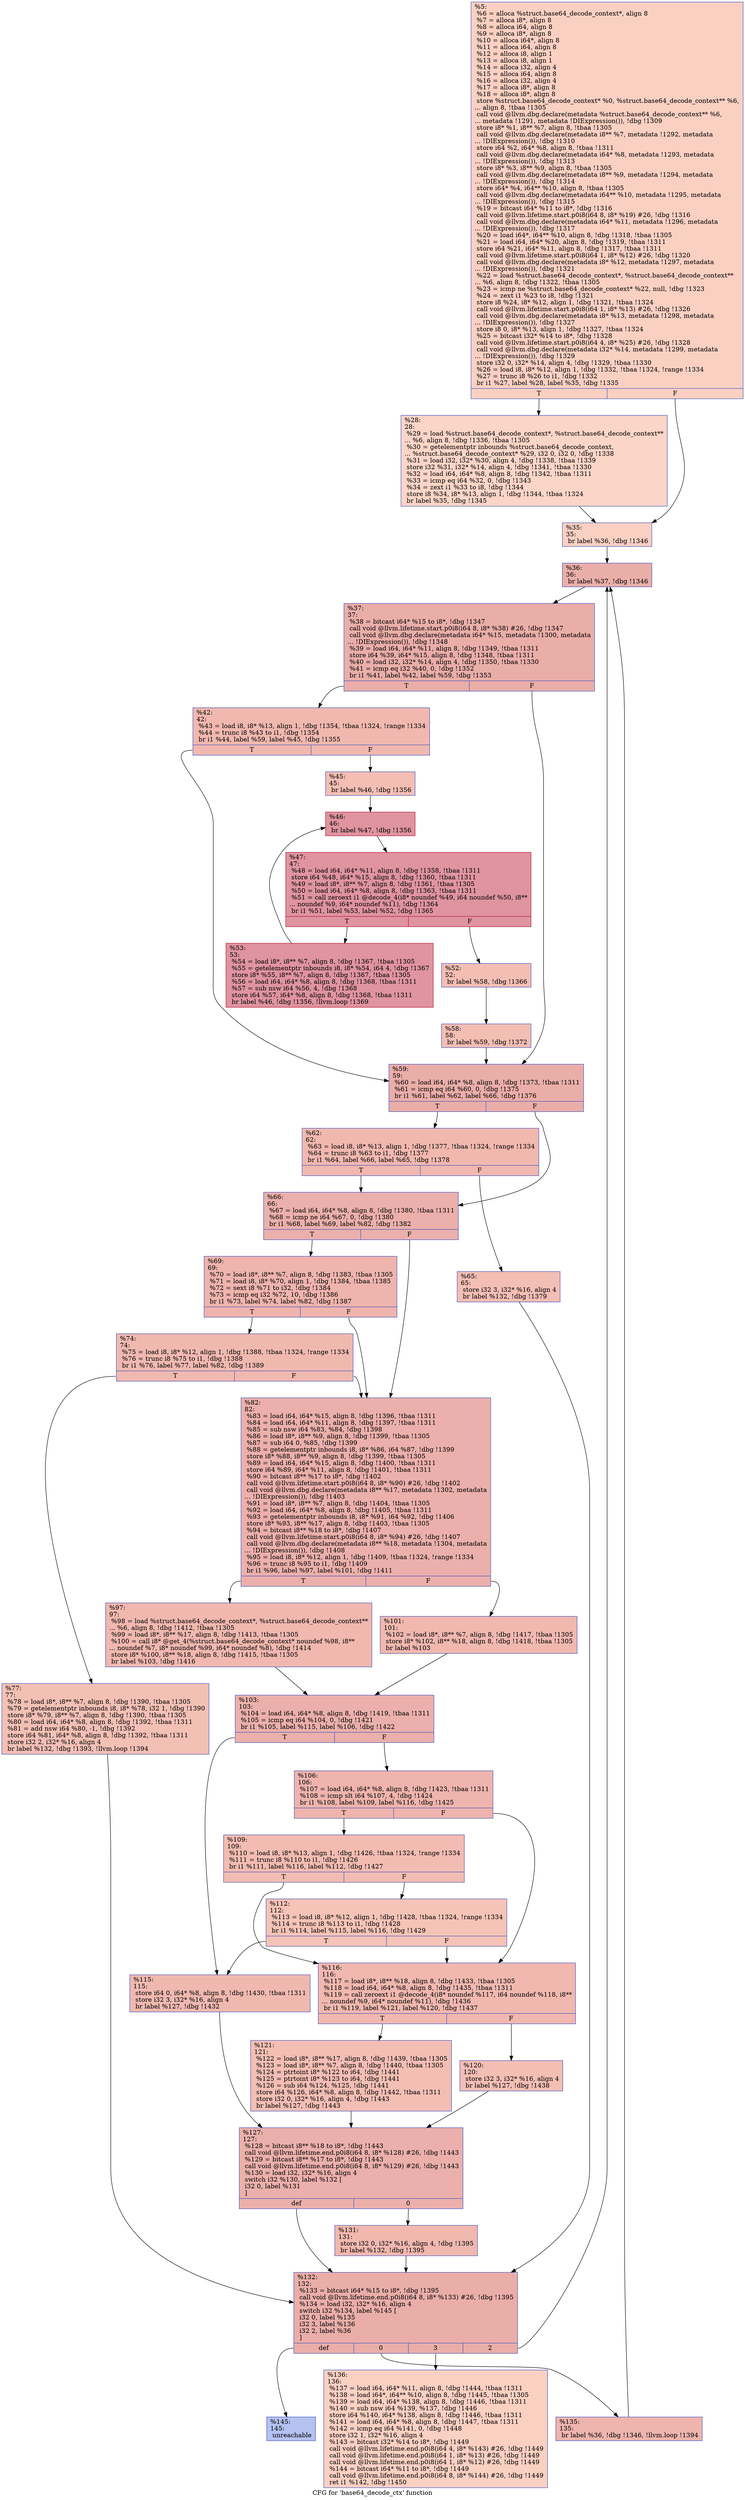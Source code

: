 digraph "CFG for 'base64_decode_ctx' function" {
	label="CFG for 'base64_decode_ctx' function";

	Node0x2015660 [shape=record,color="#3d50c3ff", style=filled, fillcolor="#f3947570",label="{%5:\l  %6 = alloca %struct.base64_decode_context*, align 8\l  %7 = alloca i8*, align 8\l  %8 = alloca i64, align 8\l  %9 = alloca i8*, align 8\l  %10 = alloca i64*, align 8\l  %11 = alloca i64, align 8\l  %12 = alloca i8, align 1\l  %13 = alloca i8, align 1\l  %14 = alloca i32, align 4\l  %15 = alloca i64, align 8\l  %16 = alloca i32, align 4\l  %17 = alloca i8*, align 8\l  %18 = alloca i8*, align 8\l  store %struct.base64_decode_context* %0, %struct.base64_decode_context** %6,\l... align 8, !tbaa !1305\l  call void @llvm.dbg.declare(metadata %struct.base64_decode_context** %6,\l... metadata !1291, metadata !DIExpression()), !dbg !1309\l  store i8* %1, i8** %7, align 8, !tbaa !1305\l  call void @llvm.dbg.declare(metadata i8** %7, metadata !1292, metadata\l... !DIExpression()), !dbg !1310\l  store i64 %2, i64* %8, align 8, !tbaa !1311\l  call void @llvm.dbg.declare(metadata i64* %8, metadata !1293, metadata\l... !DIExpression()), !dbg !1313\l  store i8* %3, i8** %9, align 8, !tbaa !1305\l  call void @llvm.dbg.declare(metadata i8** %9, metadata !1294, metadata\l... !DIExpression()), !dbg !1314\l  store i64* %4, i64** %10, align 8, !tbaa !1305\l  call void @llvm.dbg.declare(metadata i64** %10, metadata !1295, metadata\l... !DIExpression()), !dbg !1315\l  %19 = bitcast i64* %11 to i8*, !dbg !1316\l  call void @llvm.lifetime.start.p0i8(i64 8, i8* %19) #26, !dbg !1316\l  call void @llvm.dbg.declare(metadata i64* %11, metadata !1296, metadata\l... !DIExpression()), !dbg !1317\l  %20 = load i64*, i64** %10, align 8, !dbg !1318, !tbaa !1305\l  %21 = load i64, i64* %20, align 8, !dbg !1319, !tbaa !1311\l  store i64 %21, i64* %11, align 8, !dbg !1317, !tbaa !1311\l  call void @llvm.lifetime.start.p0i8(i64 1, i8* %12) #26, !dbg !1320\l  call void @llvm.dbg.declare(metadata i8* %12, metadata !1297, metadata\l... !DIExpression()), !dbg !1321\l  %22 = load %struct.base64_decode_context*, %struct.base64_decode_context**\l... %6, align 8, !dbg !1322, !tbaa !1305\l  %23 = icmp ne %struct.base64_decode_context* %22, null, !dbg !1323\l  %24 = zext i1 %23 to i8, !dbg !1321\l  store i8 %24, i8* %12, align 1, !dbg !1321, !tbaa !1324\l  call void @llvm.lifetime.start.p0i8(i64 1, i8* %13) #26, !dbg !1326\l  call void @llvm.dbg.declare(metadata i8* %13, metadata !1298, metadata\l... !DIExpression()), !dbg !1327\l  store i8 0, i8* %13, align 1, !dbg !1327, !tbaa !1324\l  %25 = bitcast i32* %14 to i8*, !dbg !1328\l  call void @llvm.lifetime.start.p0i8(i64 4, i8* %25) #26, !dbg !1328\l  call void @llvm.dbg.declare(metadata i32* %14, metadata !1299, metadata\l... !DIExpression()), !dbg !1329\l  store i32 0, i32* %14, align 4, !dbg !1329, !tbaa !1330\l  %26 = load i8, i8* %12, align 1, !dbg !1332, !tbaa !1324, !range !1334\l  %27 = trunc i8 %26 to i1, !dbg !1332\l  br i1 %27, label %28, label %35, !dbg !1335\l|{<s0>T|<s1>F}}"];
	Node0x2015660:s0 -> Node0x20157e0;
	Node0x2015660:s1 -> Node0x2015830;
	Node0x20157e0 [shape=record,color="#3d50c3ff", style=filled, fillcolor="#f5a08170",label="{%28:\l28:                                               \l  %29 = load %struct.base64_decode_context*, %struct.base64_decode_context**\l... %6, align 8, !dbg !1336, !tbaa !1305\l  %30 = getelementptr inbounds %struct.base64_decode_context,\l... %struct.base64_decode_context* %29, i32 0, i32 0, !dbg !1338\l  %31 = load i32, i32* %30, align 4, !dbg !1338, !tbaa !1339\l  store i32 %31, i32* %14, align 4, !dbg !1341, !tbaa !1330\l  %32 = load i64, i64* %8, align 8, !dbg !1342, !tbaa !1311\l  %33 = icmp eq i64 %32, 0, !dbg !1343\l  %34 = zext i1 %33 to i8, !dbg !1344\l  store i8 %34, i8* %13, align 1, !dbg !1344, !tbaa !1324\l  br label %35, !dbg !1345\l}"];
	Node0x20157e0 -> Node0x2015830;
	Node0x2015830 [shape=record,color="#3d50c3ff", style=filled, fillcolor="#f3947570",label="{%35:\l35:                                               \l  br label %36, !dbg !1346\l}"];
	Node0x2015830 -> Node0x2015880;
	Node0x2015880 [shape=record,color="#3d50c3ff", style=filled, fillcolor="#d0473d70",label="{%36:\l36:                                               \l  br label %37, !dbg !1346\l}"];
	Node0x2015880 -> Node0x20158d0;
	Node0x20158d0 [shape=record,color="#3d50c3ff", style=filled, fillcolor="#d0473d70",label="{%37:\l37:                                               \l  %38 = bitcast i64* %15 to i8*, !dbg !1347\l  call void @llvm.lifetime.start.p0i8(i64 8, i8* %38) #26, !dbg !1347\l  call void @llvm.dbg.declare(metadata i64* %15, metadata !1300, metadata\l... !DIExpression()), !dbg !1348\l  %39 = load i64, i64* %11, align 8, !dbg !1349, !tbaa !1311\l  store i64 %39, i64* %15, align 8, !dbg !1348, !tbaa !1311\l  %40 = load i32, i32* %14, align 4, !dbg !1350, !tbaa !1330\l  %41 = icmp eq i32 %40, 0, !dbg !1352\l  br i1 %41, label %42, label %59, !dbg !1353\l|{<s0>T|<s1>F}}"];
	Node0x20158d0:s0 -> Node0x2015920;
	Node0x20158d0:s1 -> Node0x2015b50;
	Node0x2015920 [shape=record,color="#3d50c3ff", style=filled, fillcolor="#dc5d4a70",label="{%42:\l42:                                               \l  %43 = load i8, i8* %13, align 1, !dbg !1354, !tbaa !1324, !range !1334\l  %44 = trunc i8 %43 to i1, !dbg !1354\l  br i1 %44, label %59, label %45, !dbg !1355\l|{<s0>T|<s1>F}}"];
	Node0x2015920:s0 -> Node0x2015b50;
	Node0x2015920:s1 -> Node0x2015970;
	Node0x2015970 [shape=record,color="#3d50c3ff", style=filled, fillcolor="#e36c5570",label="{%45:\l45:                                               \l  br label %46, !dbg !1356\l}"];
	Node0x2015970 -> Node0x20159c0;
	Node0x20159c0 [shape=record,color="#b70d28ff", style=filled, fillcolor="#b70d2870",label="{%46:\l46:                                               \l  br label %47, !dbg !1356\l}"];
	Node0x20159c0 -> Node0x2015a10;
	Node0x2015a10 [shape=record,color="#b70d28ff", style=filled, fillcolor="#b70d2870",label="{%47:\l47:                                               \l  %48 = load i64, i64* %11, align 8, !dbg !1358, !tbaa !1311\l  store i64 %48, i64* %15, align 8, !dbg !1360, !tbaa !1311\l  %49 = load i8*, i8** %7, align 8, !dbg !1361, !tbaa !1305\l  %50 = load i64, i64* %8, align 8, !dbg !1363, !tbaa !1311\l  %51 = call zeroext i1 @decode_4(i8* noundef %49, i64 noundef %50, i8**\l... noundef %9, i64* noundef %11), !dbg !1364\l  br i1 %51, label %53, label %52, !dbg !1365\l|{<s0>T|<s1>F}}"];
	Node0x2015a10:s0 -> Node0x2015ab0;
	Node0x2015a10:s1 -> Node0x2015a60;
	Node0x2015a60 [shape=record,color="#3d50c3ff", style=filled, fillcolor="#e36c5570",label="{%52:\l52:                                               \l  br label %58, !dbg !1366\l}"];
	Node0x2015a60 -> Node0x2015b00;
	Node0x2015ab0 [shape=record,color="#b70d28ff", style=filled, fillcolor="#b70d2870",label="{%53:\l53:                                               \l  %54 = load i8*, i8** %7, align 8, !dbg !1367, !tbaa !1305\l  %55 = getelementptr inbounds i8, i8* %54, i64 4, !dbg !1367\l  store i8* %55, i8** %7, align 8, !dbg !1367, !tbaa !1305\l  %56 = load i64, i64* %8, align 8, !dbg !1368, !tbaa !1311\l  %57 = sub nsw i64 %56, 4, !dbg !1368\l  store i64 %57, i64* %8, align 8, !dbg !1368, !tbaa !1311\l  br label %46, !dbg !1356, !llvm.loop !1369\l}"];
	Node0x2015ab0 -> Node0x20159c0;
	Node0x2015b00 [shape=record,color="#3d50c3ff", style=filled, fillcolor="#e36c5570",label="{%58:\l58:                                               \l  br label %59, !dbg !1372\l}"];
	Node0x2015b00 -> Node0x2015b50;
	Node0x2015b50 [shape=record,color="#3d50c3ff", style=filled, fillcolor="#d0473d70",label="{%59:\l59:                                               \l  %60 = load i64, i64* %8, align 8, !dbg !1373, !tbaa !1311\l  %61 = icmp eq i64 %60, 0, !dbg !1375\l  br i1 %61, label %62, label %66, !dbg !1376\l|{<s0>T|<s1>F}}"];
	Node0x2015b50:s0 -> Node0x2015ba0;
	Node0x2015b50:s1 -> Node0x2015c40;
	Node0x2015ba0 [shape=record,color="#3d50c3ff", style=filled, fillcolor="#dc5d4a70",label="{%62:\l62:                                               \l  %63 = load i8, i8* %13, align 1, !dbg !1377, !tbaa !1324, !range !1334\l  %64 = trunc i8 %63 to i1, !dbg !1377\l  br i1 %64, label %66, label %65, !dbg !1378\l|{<s0>T|<s1>F}}"];
	Node0x2015ba0:s0 -> Node0x2015c40;
	Node0x2015ba0:s1 -> Node0x2015bf0;
	Node0x2015bf0 [shape=record,color="#3d50c3ff", style=filled, fillcolor="#e36c5570",label="{%65:\l65:                                               \l  store i32 3, i32* %16, align 4\l  br label %132, !dbg !1379\l}"];
	Node0x2015bf0 -> Node0x2016190;
	Node0x2015c40 [shape=record,color="#3d50c3ff", style=filled, fillcolor="#d24b4070",label="{%66:\l66:                                               \l  %67 = load i64, i64* %8, align 8, !dbg !1380, !tbaa !1311\l  %68 = icmp ne i64 %67, 0, !dbg !1380\l  br i1 %68, label %69, label %82, !dbg !1382\l|{<s0>T|<s1>F}}"];
	Node0x2015c40:s0 -> Node0x2015c90;
	Node0x2015c40:s1 -> Node0x2015d80;
	Node0x2015c90 [shape=record,color="#3d50c3ff", style=filled, fillcolor="#d8564670",label="{%69:\l69:                                               \l  %70 = load i8*, i8** %7, align 8, !dbg !1383, !tbaa !1305\l  %71 = load i8, i8* %70, align 1, !dbg !1384, !tbaa !1385\l  %72 = sext i8 %71 to i32, !dbg !1384\l  %73 = icmp eq i32 %72, 10, !dbg !1386\l  br i1 %73, label %74, label %82, !dbg !1387\l|{<s0>T|<s1>F}}"];
	Node0x2015c90:s0 -> Node0x2015ce0;
	Node0x2015c90:s1 -> Node0x2015d80;
	Node0x2015ce0 [shape=record,color="#3d50c3ff", style=filled, fillcolor="#de614d70",label="{%74:\l74:                                               \l  %75 = load i8, i8* %12, align 1, !dbg !1388, !tbaa !1324, !range !1334\l  %76 = trunc i8 %75 to i1, !dbg !1388\l  br i1 %76, label %77, label %82, !dbg !1389\l|{<s0>T|<s1>F}}"];
	Node0x2015ce0:s0 -> Node0x2015d30;
	Node0x2015ce0:s1 -> Node0x2015d80;
	Node0x2015d30 [shape=record,color="#3d50c3ff", style=filled, fillcolor="#e5705870",label="{%77:\l77:                                               \l  %78 = load i8*, i8** %7, align 8, !dbg !1390, !tbaa !1305\l  %79 = getelementptr inbounds i8, i8* %78, i32 1, !dbg !1390\l  store i8* %79, i8** %7, align 8, !dbg !1390, !tbaa !1305\l  %80 = load i64, i64* %8, align 8, !dbg !1392, !tbaa !1311\l  %81 = add nsw i64 %80, -1, !dbg !1392\l  store i64 %81, i64* %8, align 8, !dbg !1392, !tbaa !1311\l  store i32 2, i32* %16, align 4\l  br label %132, !dbg !1393, !llvm.loop !1394\l}"];
	Node0x2015d30 -> Node0x2016190;
	Node0x2015d80 [shape=record,color="#3d50c3ff", style=filled, fillcolor="#d24b4070",label="{%82:\l82:                                               \l  %83 = load i64, i64* %15, align 8, !dbg !1396, !tbaa !1311\l  %84 = load i64, i64* %11, align 8, !dbg !1397, !tbaa !1311\l  %85 = sub nsw i64 %83, %84, !dbg !1398\l  %86 = load i8*, i8** %9, align 8, !dbg !1399, !tbaa !1305\l  %87 = sub i64 0, %85, !dbg !1399\l  %88 = getelementptr inbounds i8, i8* %86, i64 %87, !dbg !1399\l  store i8* %88, i8** %9, align 8, !dbg !1399, !tbaa !1305\l  %89 = load i64, i64* %15, align 8, !dbg !1400, !tbaa !1311\l  store i64 %89, i64* %11, align 8, !dbg !1401, !tbaa !1311\l  %90 = bitcast i8** %17 to i8*, !dbg !1402\l  call void @llvm.lifetime.start.p0i8(i64 8, i8* %90) #26, !dbg !1402\l  call void @llvm.dbg.declare(metadata i8** %17, metadata !1302, metadata\l... !DIExpression()), !dbg !1403\l  %91 = load i8*, i8** %7, align 8, !dbg !1404, !tbaa !1305\l  %92 = load i64, i64* %8, align 8, !dbg !1405, !tbaa !1311\l  %93 = getelementptr inbounds i8, i8* %91, i64 %92, !dbg !1406\l  store i8* %93, i8** %17, align 8, !dbg !1403, !tbaa !1305\l  %94 = bitcast i8** %18 to i8*, !dbg !1407\l  call void @llvm.lifetime.start.p0i8(i64 8, i8* %94) #26, !dbg !1407\l  call void @llvm.dbg.declare(metadata i8** %18, metadata !1304, metadata\l... !DIExpression()), !dbg !1408\l  %95 = load i8, i8* %12, align 1, !dbg !1409, !tbaa !1324, !range !1334\l  %96 = trunc i8 %95 to i1, !dbg !1409\l  br i1 %96, label %97, label %101, !dbg !1411\l|{<s0>T|<s1>F}}"];
	Node0x2015d80:s0 -> Node0x2015dd0;
	Node0x2015d80:s1 -> Node0x2015e20;
	Node0x2015dd0 [shape=record,color="#3d50c3ff", style=filled, fillcolor="#dc5d4a70",label="{%97:\l97:                                               \l  %98 = load %struct.base64_decode_context*, %struct.base64_decode_context**\l... %6, align 8, !dbg !1412, !tbaa !1305\l  %99 = load i8*, i8** %17, align 8, !dbg !1413, !tbaa !1305\l  %100 = call i8* @get_4(%struct.base64_decode_context* noundef %98, i8**\l... noundef %7, i8* noundef %99, i64* noundef %8), !dbg !1414\l  store i8* %100, i8** %18, align 8, !dbg !1415, !tbaa !1305\l  br label %103, !dbg !1416\l}"];
	Node0x2015dd0 -> Node0x2015e70;
	Node0x2015e20 [shape=record,color="#3d50c3ff", style=filled, fillcolor="#dc5d4a70",label="{%101:\l101:                                              \l  %102 = load i8*, i8** %7, align 8, !dbg !1417, !tbaa !1305\l  store i8* %102, i8** %18, align 8, !dbg !1418, !tbaa !1305\l  br label %103\l}"];
	Node0x2015e20 -> Node0x2015e70;
	Node0x2015e70 [shape=record,color="#3d50c3ff", style=filled, fillcolor="#d24b4070",label="{%103:\l103:                                              \l  %104 = load i64, i64* %8, align 8, !dbg !1419, !tbaa !1311\l  %105 = icmp eq i64 %104, 0, !dbg !1421\l  br i1 %105, label %115, label %106, !dbg !1422\l|{<s0>T|<s1>F}}"];
	Node0x2015e70:s0 -> Node0x2015fb0;
	Node0x2015e70:s1 -> Node0x2015ec0;
	Node0x2015ec0 [shape=record,color="#3d50c3ff", style=filled, fillcolor="#d8564670",label="{%106:\l106:                                              \l  %107 = load i64, i64* %8, align 8, !dbg !1423, !tbaa !1311\l  %108 = icmp slt i64 %107, 4, !dbg !1424\l  br i1 %108, label %109, label %116, !dbg !1425\l|{<s0>T|<s1>F}}"];
	Node0x2015ec0:s0 -> Node0x2015f10;
	Node0x2015ec0:s1 -> Node0x2016000;
	Node0x2015f10 [shape=record,color="#3d50c3ff", style=filled, fillcolor="#e1675170",label="{%109:\l109:                                              \l  %110 = load i8, i8* %13, align 1, !dbg !1426, !tbaa !1324, !range !1334\l  %111 = trunc i8 %110 to i1, !dbg !1426\l  br i1 %111, label %116, label %112, !dbg !1427\l|{<s0>T|<s1>F}}"];
	Node0x2015f10:s0 -> Node0x2016000;
	Node0x2015f10:s1 -> Node0x2015f60;
	Node0x2015f60 [shape=record,color="#3d50c3ff", style=filled, fillcolor="#e8765c70",label="{%112:\l112:                                              \l  %113 = load i8, i8* %12, align 1, !dbg !1428, !tbaa !1324, !range !1334\l  %114 = trunc i8 %113 to i1, !dbg !1428\l  br i1 %114, label %115, label %116, !dbg !1429\l|{<s0>T|<s1>F}}"];
	Node0x2015f60:s0 -> Node0x2015fb0;
	Node0x2015f60:s1 -> Node0x2016000;
	Node0x2015fb0 [shape=record,color="#3d50c3ff", style=filled, fillcolor="#de614d70",label="{%115:\l115:                                              \l  store i64 0, i64* %8, align 8, !dbg !1430, !tbaa !1311\l  store i32 3, i32* %16, align 4\l  br label %127, !dbg !1432\l}"];
	Node0x2015fb0 -> Node0x20160f0;
	Node0x2016000 [shape=record,color="#3d50c3ff", style=filled, fillcolor="#dc5d4a70",label="{%116:\l116:                                              \l  %117 = load i8*, i8** %18, align 8, !dbg !1433, !tbaa !1305\l  %118 = load i64, i64* %8, align 8, !dbg !1435, !tbaa !1311\l  %119 = call zeroext i1 @decode_4(i8* noundef %117, i64 noundef %118, i8**\l... noundef %9, i64* noundef %11), !dbg !1436\l  br i1 %119, label %121, label %120, !dbg !1437\l|{<s0>T|<s1>F}}"];
	Node0x2016000:s0 -> Node0x20160a0;
	Node0x2016000:s1 -> Node0x2016050;
	Node0x2016050 [shape=record,color="#3d50c3ff", style=filled, fillcolor="#e36c5570",label="{%120:\l120:                                              \l  store i32 3, i32* %16, align 4\l  br label %127, !dbg !1438\l}"];
	Node0x2016050 -> Node0x20160f0;
	Node0x20160a0 [shape=record,color="#3d50c3ff", style=filled, fillcolor="#e36c5570",label="{%121:\l121:                                              \l  %122 = load i8*, i8** %17, align 8, !dbg !1439, !tbaa !1305\l  %123 = load i8*, i8** %7, align 8, !dbg !1440, !tbaa !1305\l  %124 = ptrtoint i8* %122 to i64, !dbg !1441\l  %125 = ptrtoint i8* %123 to i64, !dbg !1441\l  %126 = sub i64 %124, %125, !dbg !1441\l  store i64 %126, i64* %8, align 8, !dbg !1442, !tbaa !1311\l  store i32 0, i32* %16, align 4, !dbg !1443\l  br label %127, !dbg !1443\l}"];
	Node0x20160a0 -> Node0x20160f0;
	Node0x20160f0 [shape=record,color="#3d50c3ff", style=filled, fillcolor="#d24b4070",label="{%127:\l127:                                              \l  %128 = bitcast i8** %18 to i8*, !dbg !1443\l  call void @llvm.lifetime.end.p0i8(i64 8, i8* %128) #26, !dbg !1443\l  %129 = bitcast i8** %17 to i8*, !dbg !1443\l  call void @llvm.lifetime.end.p0i8(i64 8, i8* %129) #26, !dbg !1443\l  %130 = load i32, i32* %16, align 4\l  switch i32 %130, label %132 [\l    i32 0, label %131\l  ]\l|{<s0>def|<s1>0}}"];
	Node0x20160f0:s0 -> Node0x2016190;
	Node0x20160f0:s1 -> Node0x2016140;
	Node0x2016140 [shape=record,color="#3d50c3ff", style=filled, fillcolor="#dc5d4a70",label="{%131:\l131:                                              \l  store i32 0, i32* %16, align 4, !dbg !1395\l  br label %132, !dbg !1395\l}"];
	Node0x2016140 -> Node0x2016190;
	Node0x2016190 [shape=record,color="#3d50c3ff", style=filled, fillcolor="#d0473d70",label="{%132:\l132:                                              \l  %133 = bitcast i64* %15 to i8*, !dbg !1395\l  call void @llvm.lifetime.end.p0i8(i64 8, i8* %133) #26, !dbg !1395\l  %134 = load i32, i32* %16, align 4\l  switch i32 %134, label %145 [\l    i32 0, label %135\l    i32 3, label %136\l    i32 2, label %36\l  ]\l|{<s0>def|<s1>0|<s2>3|<s3>2}}"];
	Node0x2016190:s0 -> Node0x2016280;
	Node0x2016190:s1 -> Node0x20161e0;
	Node0x2016190:s2 -> Node0x2016230;
	Node0x2016190:s3 -> Node0x2015880;
	Node0x20161e0 [shape=record,color="#3d50c3ff", style=filled, fillcolor="#d8564670",label="{%135:\l135:                                              \l  br label %36, !dbg !1346, !llvm.loop !1394\l}"];
	Node0x20161e0 -> Node0x2015880;
	Node0x2016230 [shape=record,color="#3d50c3ff", style=filled, fillcolor="#f3947570",label="{%136:\l136:                                              \l  %137 = load i64, i64* %11, align 8, !dbg !1444, !tbaa !1311\l  %138 = load i64*, i64** %10, align 8, !dbg !1445, !tbaa !1305\l  %139 = load i64, i64* %138, align 8, !dbg !1446, !tbaa !1311\l  %140 = sub nsw i64 %139, %137, !dbg !1446\l  store i64 %140, i64* %138, align 8, !dbg !1446, !tbaa !1311\l  %141 = load i64, i64* %8, align 8, !dbg !1447, !tbaa !1311\l  %142 = icmp eq i64 %141, 0, !dbg !1448\l  store i32 1, i32* %16, align 4\l  %143 = bitcast i32* %14 to i8*, !dbg !1449\l  call void @llvm.lifetime.end.p0i8(i64 4, i8* %143) #26, !dbg !1449\l  call void @llvm.lifetime.end.p0i8(i64 1, i8* %13) #26, !dbg !1449\l  call void @llvm.lifetime.end.p0i8(i64 1, i8* %12) #26, !dbg !1449\l  %144 = bitcast i64* %11 to i8*, !dbg !1449\l  call void @llvm.lifetime.end.p0i8(i64 8, i8* %144) #26, !dbg !1449\l  ret i1 %142, !dbg !1450\l}"];
	Node0x2016280 [shape=record,color="#3d50c3ff", style=filled, fillcolor="#5572df70",label="{%145:\l145:                                              \l  unreachable\l}"];
}
